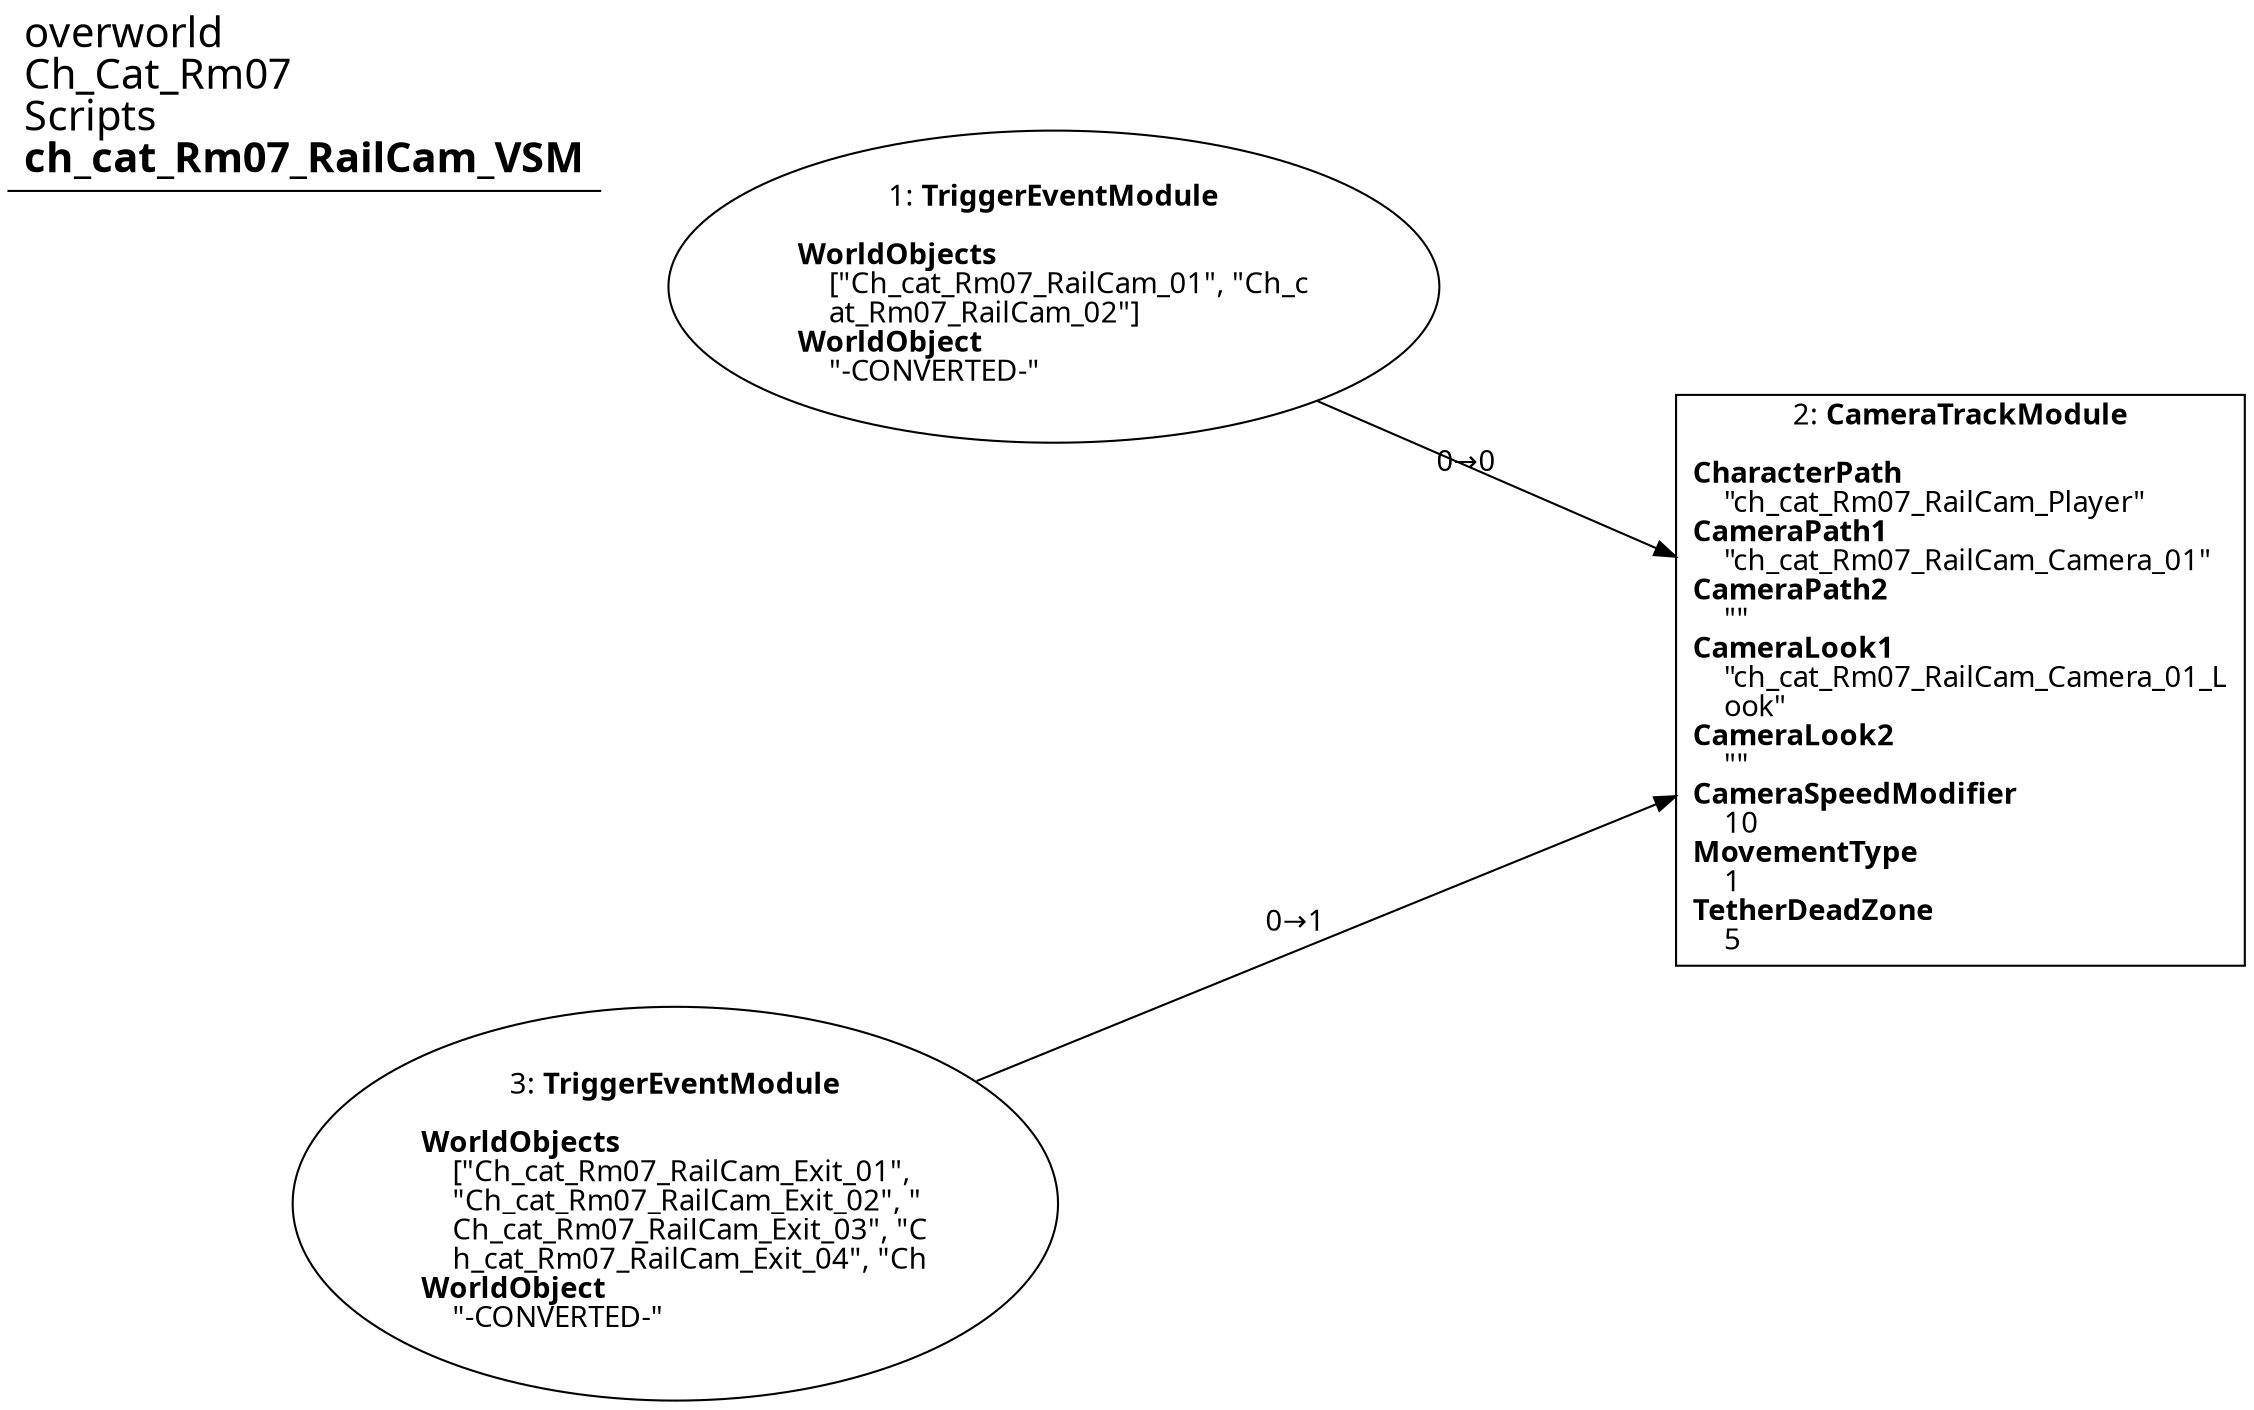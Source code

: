 digraph {
    layout = fdp;
    overlap = prism;
    sep = "+16";
    splines = spline;

    node [ shape = box ];

    graph [ fontname = "Segoe UI" ];
    node [ fontname = "Segoe UI" ];
    edge [ fontname = "Segoe UI" ];

    1 [ label = <1: <b>TriggerEventModule</b><br/><br/><b>WorldObjects</b><br align="left"/>    [&quot;Ch_cat_Rm07_RailCam_01&quot;, &quot;Ch_c<br align="left"/>    at_Rm07_RailCam_02&quot;]<br align="left"/><b>WorldObject</b><br align="left"/>    &quot;-CONVERTED-&quot;<br align="left"/>> ];
    1 [ shape = oval ]
    1 [ pos = "0.148,-0.040000003!" ];
    1 -> 2 [ label = "0→0" ];

    2 [ label = <2: <b>CameraTrackModule</b><br/><br/><b>CharacterPath</b><br align="left"/>    &quot;ch_cat_Rm07_RailCam_Player&quot;<br align="left"/><b>CameraPath1</b><br align="left"/>    &quot;ch_cat_Rm07_RailCam_Camera_01&quot;<br align="left"/><b>CameraPath2</b><br align="left"/>    &quot;&quot;<br align="left"/><b>CameraLook1</b><br align="left"/>    &quot;ch_cat_Rm07_RailCam_Camera_01_L<br align="left"/>    ook&quot;<br align="left"/><b>CameraLook2</b><br align="left"/>    &quot;&quot;<br align="left"/><b>CameraSpeedModifier</b><br align="left"/>    10<br align="left"/><b>MovementType</b><br align="left"/>    1<br align="left"/><b>TetherDeadZone</b><br align="left"/>    5<br align="left"/>> ];
    2 [ pos = "0.44700003,-0.15400001!" ];

    3 [ label = <3: <b>TriggerEventModule</b><br/><br/><b>WorldObjects</b><br align="left"/>    [&quot;Ch_cat_Rm07_RailCam_Exit_01&quot;, <br align="left"/>    &quot;Ch_cat_Rm07_RailCam_Exit_02&quot;, &quot;<br align="left"/>    Ch_cat_Rm07_RailCam_Exit_03&quot;, &quot;C<br align="left"/>    h_cat_Rm07_RailCam_Exit_04&quot;, &quot;Ch<br align="left"/><b>WorldObject</b><br align="left"/>    &quot;-CONVERTED-&quot;<br align="left"/>> ];
    3 [ shape = oval ]
    3 [ pos = "0.14500001,-0.277!" ];
    3 -> 2 [ label = "0→1" ];

    title [ pos = "0.14400001,-0.039!" ];
    title [ shape = underline ];
    title [ label = <<font point-size="20">overworld<br align="left"/>Ch_Cat_Rm07<br align="left"/>Scripts<br align="left"/><b>ch_cat_Rm07_RailCam_VSM</b><br align="left"/></font>> ];
}

